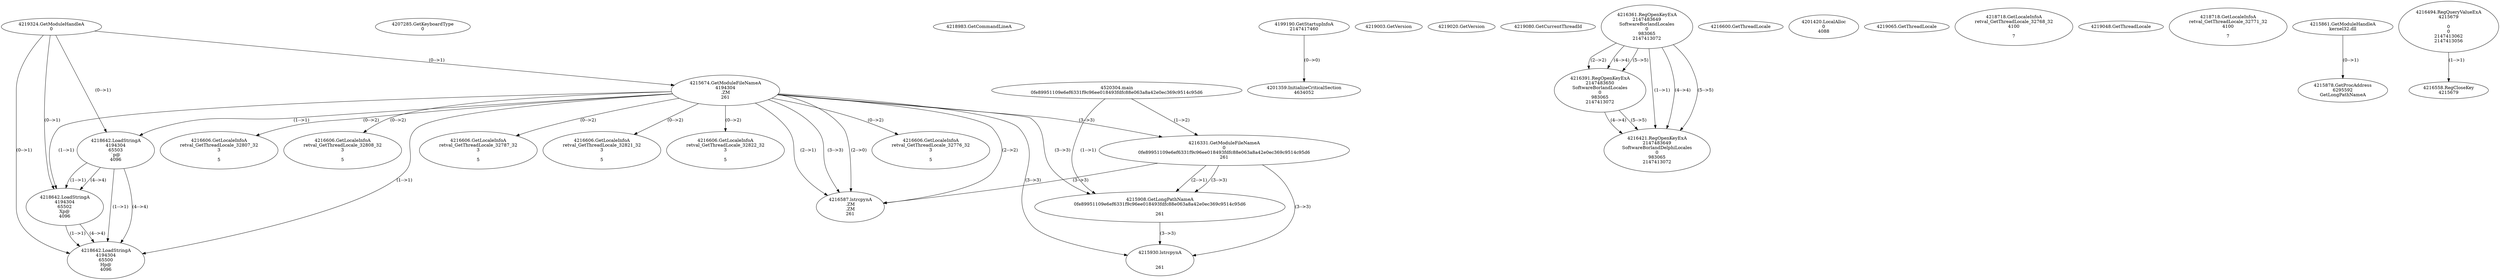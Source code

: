 // Global SCDG with merge call
digraph {
	0 [label="4520304.main
0fe89951109e6ef6331f9c96ee018493fdfc88e063a8a42e0ec369c9514c95d6"]
	1 [label="4219324.GetModuleHandleA
0"]
	2 [label="4207285.GetKeyboardType
0"]
	3 [label="4218983.GetCommandLineA
"]
	4 [label="4199190.GetStartupInfoA
2147417460"]
	5 [label="4219003.GetVersion
"]
	6 [label="4219020.GetVersion
"]
	7 [label="4219080.GetCurrentThreadId
"]
	8 [label="4215674.GetModuleFileNameA
4194304
.ZM
261"]
	1 -> 8 [label="(0-->1)"]
	9 [label="4216331.GetModuleFileNameA
0
0fe89951109e6ef6331f9c96ee018493fdfc88e063a8a42e0ec369c9514c95d6
261"]
	0 -> 9 [label="(1-->2)"]
	8 -> 9 [label="(3-->3)"]
	10 [label="4216361.RegOpenKeyExA
2147483649
Software\Borland\Locales
0
983065
2147413072"]
	11 [label="4216391.RegOpenKeyExA
2147483650
Software\Borland\Locales
0
983065
2147413072"]
	10 -> 11 [label="(2-->2)"]
	10 -> 11 [label="(4-->4)"]
	10 -> 11 [label="(5-->5)"]
	12 [label="4216421.RegOpenKeyExA
2147483649
Software\Borland\Delphi\Locales
0
983065
2147413072"]
	10 -> 12 [label="(1-->1)"]
	10 -> 12 [label="(4-->4)"]
	11 -> 12 [label="(4-->4)"]
	10 -> 12 [label="(5-->5)"]
	11 -> 12 [label="(5-->5)"]
	13 [label="4216587.lstrcpynA
.ZM
.ZM
261"]
	8 -> 13 [label="(2-->1)"]
	8 -> 13 [label="(2-->2)"]
	8 -> 13 [label="(3-->3)"]
	9 -> 13 [label="(3-->3)"]
	8 -> 13 [label="(2-->0)"]
	14 [label="4216600.GetThreadLocale
"]
	15 [label="4216606.GetLocaleInfoA
retval_GetThreadLocale_32776_32
3

5"]
	8 -> 15 [label="(0-->2)"]
	16 [label="4218642.LoadStringA
4194304
65503
`p@
4096"]
	1 -> 16 [label="(0-->1)"]
	8 -> 16 [label="(1-->1)"]
	17 [label="4201359.InitializeCriticalSection
4634052"]
	4 -> 17 [label="(0-->0)"]
	18 [label="4201420.LocalAlloc
0
4088"]
	19 [label="4219065.GetThreadLocale
"]
	20 [label="4218718.GetLocaleInfoA
retval_GetThreadLocale_32768_32
4100

7"]
	21 [label="4216606.GetLocaleInfoA
retval_GetThreadLocale_32807_32
3

5"]
	8 -> 21 [label="(0-->2)"]
	22 [label="4218642.LoadStringA
4194304
65502
Xp@
4096"]
	1 -> 22 [label="(0-->1)"]
	8 -> 22 [label="(1-->1)"]
	16 -> 22 [label="(1-->1)"]
	16 -> 22 [label="(4-->4)"]
	23 [label="4218642.LoadStringA
4194304
65500
Hp@
4096"]
	1 -> 23 [label="(0-->1)"]
	8 -> 23 [label="(1-->1)"]
	16 -> 23 [label="(1-->1)"]
	22 -> 23 [label="(1-->1)"]
	16 -> 23 [label="(4-->4)"]
	22 -> 23 [label="(4-->4)"]
	24 [label="4219048.GetThreadLocale
"]
	25 [label="4218718.GetLocaleInfoA
retval_GetThreadLocale_32771_32
4100

7"]
	26 [label="4216606.GetLocaleInfoA
retval_GetThreadLocale_32808_32
3

5"]
	8 -> 26 [label="(0-->2)"]
	27 [label="4215861.GetModuleHandleA
kernel32.dll"]
	28 [label="4215878.GetProcAddress
6295592
GetLongPathNameA"]
	27 -> 28 [label="(0-->1)"]
	29 [label="4215908.GetLongPathNameA
0fe89951109e6ef6331f9c96ee018493fdfc88e063a8a42e0ec369c9514c95d6

261"]
	0 -> 29 [label="(1-->1)"]
	9 -> 29 [label="(2-->1)"]
	8 -> 29 [label="(3-->3)"]
	9 -> 29 [label="(3-->3)"]
	30 [label="4215930.lstrcpynA


261"]
	8 -> 30 [label="(3-->3)"]
	9 -> 30 [label="(3-->3)"]
	29 -> 30 [label="(3-->3)"]
	31 [label="4216494.RegQueryValueExA
4215679

0
0
2147413062
2147413056"]
	32 [label="4216558.RegCloseKey
4215679"]
	31 -> 32 [label="(1-->1)"]
	33 [label="4216606.GetLocaleInfoA
retval_GetThreadLocale_32787_32
3

5"]
	8 -> 33 [label="(0-->2)"]
	34 [label="4216606.GetLocaleInfoA
retval_GetThreadLocale_32821_32
3

5"]
	8 -> 34 [label="(0-->2)"]
	35 [label="4216606.GetLocaleInfoA
retval_GetThreadLocale_32822_32
3

5"]
	8 -> 35 [label="(0-->2)"]
}
